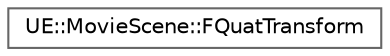 digraph "Graphical Class Hierarchy"
{
 // INTERACTIVE_SVG=YES
 // LATEX_PDF_SIZE
  bgcolor="transparent";
  edge [fontname=Helvetica,fontsize=10,labelfontname=Helvetica,labelfontsize=10];
  node [fontname=Helvetica,fontsize=10,shape=box,height=0.2,width=0.4];
  rankdir="LR";
  Node0 [id="Node000000",label="UE::MovieScene::FQuatTransform",height=0.2,width=0.4,color="grey40", fillcolor="white", style="filled",URL="$d2/d09/structUE_1_1MovieScene_1_1FQuatTransform.html",tooltip=" "];
}

